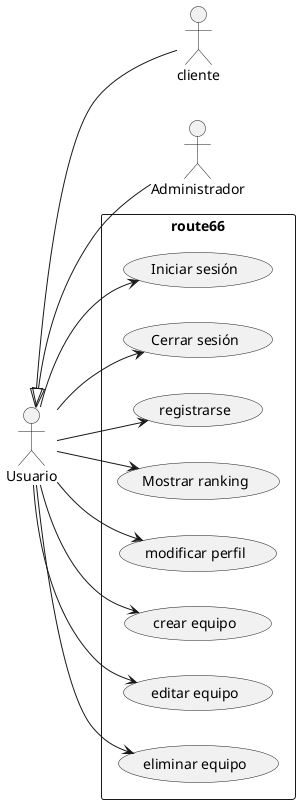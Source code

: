 
@startuml use cases usuario
left to right direction
skinparam packageStyle rectangle
:Usuario: as user
:cliente: as client
:Administrador: as admin
user<|--client 
user<|-- admin
rectangle route66 {
user --> (Iniciar sesión)
user --> (Cerrar sesión)
user --> (registrarse)
user --> (Mostrar ranking)
user --> (modificar perfil)
user --> (crear equipo)
user --> (editar equipo)
user --> (eliminar equipo)
@enduml
